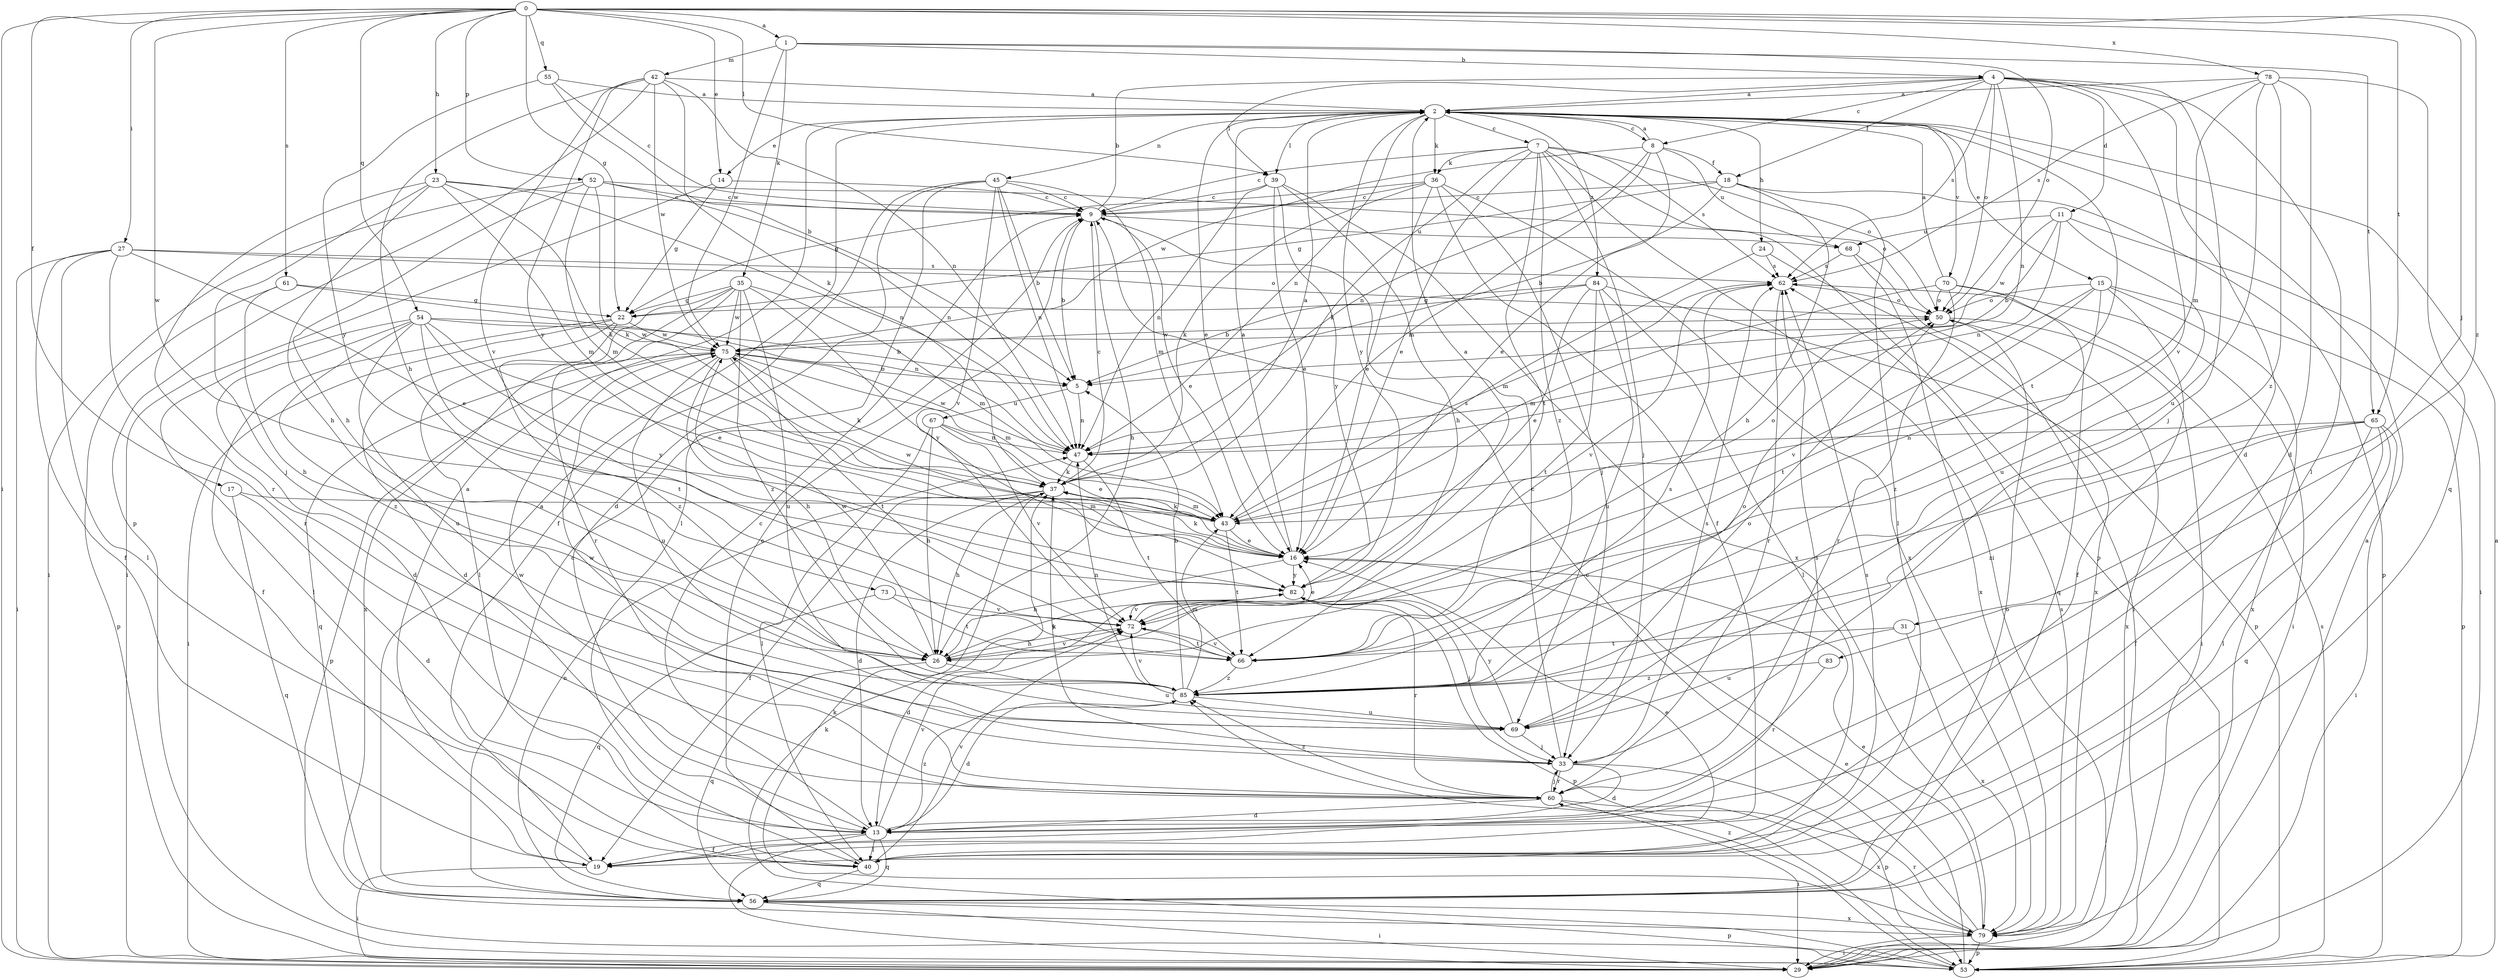 strict digraph  {
0;
1;
2;
4;
5;
7;
8;
9;
11;
13;
14;
15;
16;
17;
18;
19;
22;
23;
24;
26;
27;
29;
31;
33;
35;
36;
37;
39;
40;
42;
43;
45;
47;
50;
52;
53;
54;
55;
56;
60;
61;
62;
65;
66;
67;
68;
69;
70;
72;
73;
75;
78;
79;
82;
83;
84;
85;
0 -> 1  [label=a];
0 -> 14  [label=e];
0 -> 17  [label=f];
0 -> 22  [label=g];
0 -> 23  [label=h];
0 -> 27  [label=i];
0 -> 29  [label=i];
0 -> 31  [label=j];
0 -> 39  [label=l];
0 -> 52  [label=p];
0 -> 54  [label=q];
0 -> 55  [label=q];
0 -> 61  [label=s];
0 -> 65  [label=t];
0 -> 73  [label=w];
0 -> 78  [label=x];
0 -> 83  [label=z];
1 -> 4  [label=b];
1 -> 35  [label=k];
1 -> 42  [label=m];
1 -> 50  [label=o];
1 -> 65  [label=t];
1 -> 75  [label=w];
2 -> 7  [label=c];
2 -> 8  [label=c];
2 -> 14  [label=e];
2 -> 15  [label=e];
2 -> 16  [label=e];
2 -> 24  [label=h];
2 -> 36  [label=k];
2 -> 39  [label=l];
2 -> 45  [label=n];
2 -> 47  [label=n];
2 -> 66  [label=t];
2 -> 70  [label=v];
2 -> 82  [label=y];
2 -> 84  [label=z];
4 -> 2  [label=a];
4 -> 8  [label=c];
4 -> 11  [label=d];
4 -> 13  [label=d];
4 -> 18  [label=f];
4 -> 33  [label=j];
4 -> 39  [label=l];
4 -> 40  [label=l];
4 -> 47  [label=n];
4 -> 50  [label=o];
4 -> 62  [label=s];
4 -> 72  [label=v];
5 -> 47  [label=n];
5 -> 67  [label=u];
7 -> 9  [label=c];
7 -> 16  [label=e];
7 -> 29  [label=i];
7 -> 33  [label=j];
7 -> 36  [label=k];
7 -> 37  [label=k];
7 -> 50  [label=o];
7 -> 53  [label=p];
7 -> 62  [label=s];
7 -> 66  [label=t];
7 -> 85  [label=z];
8 -> 2  [label=a];
8 -> 16  [label=e];
8 -> 18  [label=f];
8 -> 43  [label=m];
8 -> 47  [label=n];
8 -> 68  [label=u];
8 -> 75  [label=w];
9 -> 4  [label=b];
9 -> 5  [label=b];
9 -> 16  [label=e];
9 -> 26  [label=h];
9 -> 68  [label=u];
11 -> 5  [label=b];
11 -> 29  [label=i];
11 -> 47  [label=n];
11 -> 68  [label=u];
11 -> 69  [label=u];
11 -> 75  [label=w];
13 -> 9  [label=c];
13 -> 19  [label=f];
13 -> 29  [label=i];
13 -> 40  [label=l];
13 -> 56  [label=q];
13 -> 62  [label=s];
13 -> 72  [label=v];
13 -> 85  [label=z];
14 -> 9  [label=c];
14 -> 22  [label=g];
14 -> 29  [label=i];
15 -> 19  [label=f];
15 -> 50  [label=o];
15 -> 53  [label=p];
15 -> 66  [label=t];
15 -> 72  [label=v];
15 -> 79  [label=x];
15 -> 85  [label=z];
16 -> 2  [label=a];
16 -> 26  [label=h];
16 -> 37  [label=k];
16 -> 75  [label=w];
16 -> 82  [label=y];
17 -> 13  [label=d];
17 -> 43  [label=m];
17 -> 56  [label=q];
18 -> 5  [label=b];
18 -> 9  [label=c];
18 -> 22  [label=g];
18 -> 26  [label=h];
18 -> 40  [label=l];
18 -> 53  [label=p];
19 -> 2  [label=a];
19 -> 16  [label=e];
19 -> 29  [label=i];
22 -> 13  [label=d];
22 -> 19  [label=f];
22 -> 29  [label=i];
22 -> 75  [label=w];
22 -> 85  [label=z];
23 -> 9  [label=c];
23 -> 26  [label=h];
23 -> 33  [label=j];
23 -> 37  [label=k];
23 -> 43  [label=m];
23 -> 47  [label=n];
23 -> 60  [label=r];
24 -> 43  [label=m];
24 -> 62  [label=s];
24 -> 79  [label=x];
26 -> 56  [label=q];
26 -> 69  [label=u];
26 -> 72  [label=v];
26 -> 75  [label=w];
26 -> 82  [label=y];
27 -> 16  [label=e];
27 -> 19  [label=f];
27 -> 29  [label=i];
27 -> 40  [label=l];
27 -> 50  [label=o];
27 -> 60  [label=r];
27 -> 62  [label=s];
29 -> 2  [label=a];
31 -> 66  [label=t];
31 -> 69  [label=u];
31 -> 79  [label=x];
33 -> 9  [label=c];
33 -> 13  [label=d];
33 -> 37  [label=k];
33 -> 53  [label=p];
33 -> 60  [label=r];
33 -> 62  [label=s];
33 -> 75  [label=w];
35 -> 22  [label=g];
35 -> 40  [label=l];
35 -> 43  [label=m];
35 -> 60  [label=r];
35 -> 69  [label=u];
35 -> 75  [label=w];
35 -> 79  [label=x];
35 -> 82  [label=y];
35 -> 85  [label=z];
36 -> 9  [label=c];
36 -> 16  [label=e];
36 -> 19  [label=f];
36 -> 22  [label=g];
36 -> 33  [label=j];
36 -> 37  [label=k];
36 -> 79  [label=x];
37 -> 2  [label=a];
37 -> 9  [label=c];
37 -> 13  [label=d];
37 -> 19  [label=f];
37 -> 26  [label=h];
37 -> 43  [label=m];
39 -> 9  [label=c];
39 -> 16  [label=e];
39 -> 26  [label=h];
39 -> 47  [label=n];
39 -> 79  [label=x];
39 -> 82  [label=y];
40 -> 9  [label=c];
40 -> 56  [label=q];
40 -> 62  [label=s];
40 -> 72  [label=v];
42 -> 2  [label=a];
42 -> 26  [label=h];
42 -> 37  [label=k];
42 -> 47  [label=n];
42 -> 53  [label=p];
42 -> 72  [label=v];
42 -> 75  [label=w];
42 -> 82  [label=y];
43 -> 16  [label=e];
43 -> 37  [label=k];
43 -> 50  [label=o];
43 -> 62  [label=s];
43 -> 66  [label=t];
45 -> 5  [label=b];
45 -> 9  [label=c];
45 -> 13  [label=d];
45 -> 19  [label=f];
45 -> 40  [label=l];
45 -> 43  [label=m];
45 -> 47  [label=n];
45 -> 72  [label=v];
47 -> 37  [label=k];
47 -> 66  [label=t];
47 -> 75  [label=w];
50 -> 29  [label=i];
50 -> 75  [label=w];
50 -> 79  [label=x];
52 -> 9  [label=c];
52 -> 26  [label=h];
52 -> 29  [label=i];
52 -> 37  [label=k];
52 -> 43  [label=m];
52 -> 47  [label=n];
52 -> 50  [label=o];
53 -> 2  [label=a];
53 -> 16  [label=e];
53 -> 37  [label=k];
53 -> 62  [label=s];
53 -> 85  [label=z];
54 -> 5  [label=b];
54 -> 13  [label=d];
54 -> 16  [label=e];
54 -> 40  [label=l];
54 -> 66  [label=t];
54 -> 69  [label=u];
54 -> 75  [label=w];
54 -> 82  [label=y];
54 -> 85  [label=z];
55 -> 2  [label=a];
55 -> 5  [label=b];
55 -> 9  [label=c];
55 -> 82  [label=y];
56 -> 2  [label=a];
56 -> 9  [label=c];
56 -> 29  [label=i];
56 -> 47  [label=n];
56 -> 50  [label=o];
56 -> 53  [label=p];
56 -> 79  [label=x];
60 -> 13  [label=d];
60 -> 29  [label=i];
60 -> 33  [label=j];
60 -> 75  [label=w];
60 -> 79  [label=x];
60 -> 85  [label=z];
61 -> 22  [label=g];
61 -> 26  [label=h];
61 -> 47  [label=n];
61 -> 53  [label=p];
62 -> 50  [label=o];
62 -> 60  [label=r];
62 -> 72  [label=v];
65 -> 19  [label=f];
65 -> 29  [label=i];
65 -> 40  [label=l];
65 -> 47  [label=n];
65 -> 56  [label=q];
65 -> 66  [label=t];
65 -> 85  [label=z];
66 -> 72  [label=v];
66 -> 85  [label=z];
67 -> 16  [label=e];
67 -> 26  [label=h];
67 -> 40  [label=l];
67 -> 47  [label=n];
67 -> 72  [label=v];
68 -> 29  [label=i];
68 -> 62  [label=s];
68 -> 79  [label=x];
69 -> 33  [label=j];
69 -> 50  [label=o];
69 -> 82  [label=y];
70 -> 2  [label=a];
70 -> 29  [label=i];
70 -> 43  [label=m];
70 -> 50  [label=o];
70 -> 56  [label=q];
70 -> 60  [label=r];
72 -> 16  [label=e];
72 -> 26  [label=h];
72 -> 66  [label=t];
73 -> 56  [label=q];
73 -> 66  [label=t];
73 -> 72  [label=v];
75 -> 5  [label=b];
75 -> 26  [label=h];
75 -> 37  [label=k];
75 -> 43  [label=m];
75 -> 53  [label=p];
75 -> 56  [label=q];
75 -> 66  [label=t];
75 -> 69  [label=u];
78 -> 2  [label=a];
78 -> 13  [label=d];
78 -> 43  [label=m];
78 -> 56  [label=q];
78 -> 62  [label=s];
78 -> 69  [label=u];
78 -> 85  [label=z];
79 -> 9  [label=c];
79 -> 16  [label=e];
79 -> 29  [label=i];
79 -> 37  [label=k];
79 -> 53  [label=p];
79 -> 60  [label=r];
79 -> 62  [label=s];
82 -> 2  [label=a];
82 -> 13  [label=d];
82 -> 33  [label=j];
82 -> 53  [label=p];
82 -> 60  [label=r];
82 -> 72  [label=v];
83 -> 60  [label=r];
83 -> 85  [label=z];
84 -> 5  [label=b];
84 -> 16  [label=e];
84 -> 22  [label=g];
84 -> 40  [label=l];
84 -> 53  [label=p];
84 -> 66  [label=t];
84 -> 69  [label=u];
85 -> 5  [label=b];
85 -> 13  [label=d];
85 -> 43  [label=m];
85 -> 47  [label=n];
85 -> 50  [label=o];
85 -> 62  [label=s];
85 -> 69  [label=u];
85 -> 72  [label=v];
}
